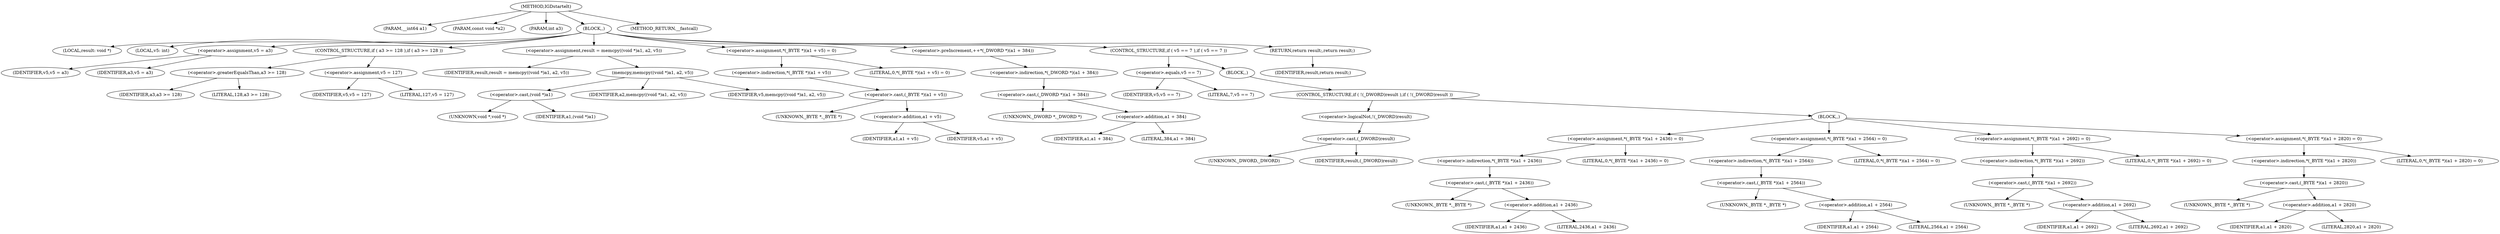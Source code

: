 digraph IGDstartelt {  
"1000103" [label = "(METHOD,IGDstartelt)" ]
"1000104" [label = "(PARAM,__int64 a1)" ]
"1000105" [label = "(PARAM,const void *a2)" ]
"1000106" [label = "(PARAM,int a3)" ]
"1000107" [label = "(BLOCK,,)" ]
"1000108" [label = "(LOCAL,result: void *)" ]
"1000109" [label = "(LOCAL,v5: int)" ]
"1000110" [label = "(<operator>.assignment,v5 = a3)" ]
"1000111" [label = "(IDENTIFIER,v5,v5 = a3)" ]
"1000112" [label = "(IDENTIFIER,a3,v5 = a3)" ]
"1000113" [label = "(CONTROL_STRUCTURE,if ( a3 >= 128 ),if ( a3 >= 128 ))" ]
"1000114" [label = "(<operator>.greaterEqualsThan,a3 >= 128)" ]
"1000115" [label = "(IDENTIFIER,a3,a3 >= 128)" ]
"1000116" [label = "(LITERAL,128,a3 >= 128)" ]
"1000117" [label = "(<operator>.assignment,v5 = 127)" ]
"1000118" [label = "(IDENTIFIER,v5,v5 = 127)" ]
"1000119" [label = "(LITERAL,127,v5 = 127)" ]
"1000120" [label = "(<operator>.assignment,result = memcpy((void *)a1, a2, v5))" ]
"1000121" [label = "(IDENTIFIER,result,result = memcpy((void *)a1, a2, v5))" ]
"1000122" [label = "(memcpy,memcpy((void *)a1, a2, v5))" ]
"1000123" [label = "(<operator>.cast,(void *)a1)" ]
"1000124" [label = "(UNKNOWN,void *,void *)" ]
"1000125" [label = "(IDENTIFIER,a1,(void *)a1)" ]
"1000126" [label = "(IDENTIFIER,a2,memcpy((void *)a1, a2, v5))" ]
"1000127" [label = "(IDENTIFIER,v5,memcpy((void *)a1, a2, v5))" ]
"1000128" [label = "(<operator>.assignment,*(_BYTE *)(a1 + v5) = 0)" ]
"1000129" [label = "(<operator>.indirection,*(_BYTE *)(a1 + v5))" ]
"1000130" [label = "(<operator>.cast,(_BYTE *)(a1 + v5))" ]
"1000131" [label = "(UNKNOWN,_BYTE *,_BYTE *)" ]
"1000132" [label = "(<operator>.addition,a1 + v5)" ]
"1000133" [label = "(IDENTIFIER,a1,a1 + v5)" ]
"1000134" [label = "(IDENTIFIER,v5,a1 + v5)" ]
"1000135" [label = "(LITERAL,0,*(_BYTE *)(a1 + v5) = 0)" ]
"1000136" [label = "(<operator>.preIncrement,++*(_DWORD *)(a1 + 384))" ]
"1000137" [label = "(<operator>.indirection,*(_DWORD *)(a1 + 384))" ]
"1000138" [label = "(<operator>.cast,(_DWORD *)(a1 + 384))" ]
"1000139" [label = "(UNKNOWN,_DWORD *,_DWORD *)" ]
"1000140" [label = "(<operator>.addition,a1 + 384)" ]
"1000141" [label = "(IDENTIFIER,a1,a1 + 384)" ]
"1000142" [label = "(LITERAL,384,a1 + 384)" ]
"1000143" [label = "(CONTROL_STRUCTURE,if ( v5 == 7 ),if ( v5 == 7 ))" ]
"1000144" [label = "(<operator>.equals,v5 == 7)" ]
"1000145" [label = "(IDENTIFIER,v5,v5 == 7)" ]
"1000146" [label = "(LITERAL,7,v5 == 7)" ]
"1000147" [label = "(BLOCK,,)" ]
"1000148" [label = "(CONTROL_STRUCTURE,if ( !(_DWORD)result ),if ( !(_DWORD)result ))" ]
"1000149" [label = "(<operator>.logicalNot,!(_DWORD)result)" ]
"1000150" [label = "(<operator>.cast,(_DWORD)result)" ]
"1000151" [label = "(UNKNOWN,_DWORD,_DWORD)" ]
"1000152" [label = "(IDENTIFIER,result,(_DWORD)result)" ]
"1000153" [label = "(BLOCK,,)" ]
"1000154" [label = "(<operator>.assignment,*(_BYTE *)(a1 + 2436) = 0)" ]
"1000155" [label = "(<operator>.indirection,*(_BYTE *)(a1 + 2436))" ]
"1000156" [label = "(<operator>.cast,(_BYTE *)(a1 + 2436))" ]
"1000157" [label = "(UNKNOWN,_BYTE *,_BYTE *)" ]
"1000158" [label = "(<operator>.addition,a1 + 2436)" ]
"1000159" [label = "(IDENTIFIER,a1,a1 + 2436)" ]
"1000160" [label = "(LITERAL,2436,a1 + 2436)" ]
"1000161" [label = "(LITERAL,0,*(_BYTE *)(a1 + 2436) = 0)" ]
"1000162" [label = "(<operator>.assignment,*(_BYTE *)(a1 + 2564) = 0)" ]
"1000163" [label = "(<operator>.indirection,*(_BYTE *)(a1 + 2564))" ]
"1000164" [label = "(<operator>.cast,(_BYTE *)(a1 + 2564))" ]
"1000165" [label = "(UNKNOWN,_BYTE *,_BYTE *)" ]
"1000166" [label = "(<operator>.addition,a1 + 2564)" ]
"1000167" [label = "(IDENTIFIER,a1,a1 + 2564)" ]
"1000168" [label = "(LITERAL,2564,a1 + 2564)" ]
"1000169" [label = "(LITERAL,0,*(_BYTE *)(a1 + 2564) = 0)" ]
"1000170" [label = "(<operator>.assignment,*(_BYTE *)(a1 + 2692) = 0)" ]
"1000171" [label = "(<operator>.indirection,*(_BYTE *)(a1 + 2692))" ]
"1000172" [label = "(<operator>.cast,(_BYTE *)(a1 + 2692))" ]
"1000173" [label = "(UNKNOWN,_BYTE *,_BYTE *)" ]
"1000174" [label = "(<operator>.addition,a1 + 2692)" ]
"1000175" [label = "(IDENTIFIER,a1,a1 + 2692)" ]
"1000176" [label = "(LITERAL,2692,a1 + 2692)" ]
"1000177" [label = "(LITERAL,0,*(_BYTE *)(a1 + 2692) = 0)" ]
"1000178" [label = "(<operator>.assignment,*(_BYTE *)(a1 + 2820) = 0)" ]
"1000179" [label = "(<operator>.indirection,*(_BYTE *)(a1 + 2820))" ]
"1000180" [label = "(<operator>.cast,(_BYTE *)(a1 + 2820))" ]
"1000181" [label = "(UNKNOWN,_BYTE *,_BYTE *)" ]
"1000182" [label = "(<operator>.addition,a1 + 2820)" ]
"1000183" [label = "(IDENTIFIER,a1,a1 + 2820)" ]
"1000184" [label = "(LITERAL,2820,a1 + 2820)" ]
"1000185" [label = "(LITERAL,0,*(_BYTE *)(a1 + 2820) = 0)" ]
"1000186" [label = "(RETURN,return result;,return result;)" ]
"1000187" [label = "(IDENTIFIER,result,return result;)" ]
"1000188" [label = "(METHOD_RETURN,__fastcall)" ]
  "1000103" -> "1000104" 
  "1000103" -> "1000105" 
  "1000103" -> "1000106" 
  "1000103" -> "1000107" 
  "1000103" -> "1000188" 
  "1000107" -> "1000108" 
  "1000107" -> "1000109" 
  "1000107" -> "1000110" 
  "1000107" -> "1000113" 
  "1000107" -> "1000120" 
  "1000107" -> "1000128" 
  "1000107" -> "1000136" 
  "1000107" -> "1000143" 
  "1000107" -> "1000186" 
  "1000110" -> "1000111" 
  "1000110" -> "1000112" 
  "1000113" -> "1000114" 
  "1000113" -> "1000117" 
  "1000114" -> "1000115" 
  "1000114" -> "1000116" 
  "1000117" -> "1000118" 
  "1000117" -> "1000119" 
  "1000120" -> "1000121" 
  "1000120" -> "1000122" 
  "1000122" -> "1000123" 
  "1000122" -> "1000126" 
  "1000122" -> "1000127" 
  "1000123" -> "1000124" 
  "1000123" -> "1000125" 
  "1000128" -> "1000129" 
  "1000128" -> "1000135" 
  "1000129" -> "1000130" 
  "1000130" -> "1000131" 
  "1000130" -> "1000132" 
  "1000132" -> "1000133" 
  "1000132" -> "1000134" 
  "1000136" -> "1000137" 
  "1000137" -> "1000138" 
  "1000138" -> "1000139" 
  "1000138" -> "1000140" 
  "1000140" -> "1000141" 
  "1000140" -> "1000142" 
  "1000143" -> "1000144" 
  "1000143" -> "1000147" 
  "1000144" -> "1000145" 
  "1000144" -> "1000146" 
  "1000147" -> "1000148" 
  "1000148" -> "1000149" 
  "1000148" -> "1000153" 
  "1000149" -> "1000150" 
  "1000150" -> "1000151" 
  "1000150" -> "1000152" 
  "1000153" -> "1000154" 
  "1000153" -> "1000162" 
  "1000153" -> "1000170" 
  "1000153" -> "1000178" 
  "1000154" -> "1000155" 
  "1000154" -> "1000161" 
  "1000155" -> "1000156" 
  "1000156" -> "1000157" 
  "1000156" -> "1000158" 
  "1000158" -> "1000159" 
  "1000158" -> "1000160" 
  "1000162" -> "1000163" 
  "1000162" -> "1000169" 
  "1000163" -> "1000164" 
  "1000164" -> "1000165" 
  "1000164" -> "1000166" 
  "1000166" -> "1000167" 
  "1000166" -> "1000168" 
  "1000170" -> "1000171" 
  "1000170" -> "1000177" 
  "1000171" -> "1000172" 
  "1000172" -> "1000173" 
  "1000172" -> "1000174" 
  "1000174" -> "1000175" 
  "1000174" -> "1000176" 
  "1000178" -> "1000179" 
  "1000178" -> "1000185" 
  "1000179" -> "1000180" 
  "1000180" -> "1000181" 
  "1000180" -> "1000182" 
  "1000182" -> "1000183" 
  "1000182" -> "1000184" 
  "1000186" -> "1000187" 
}
